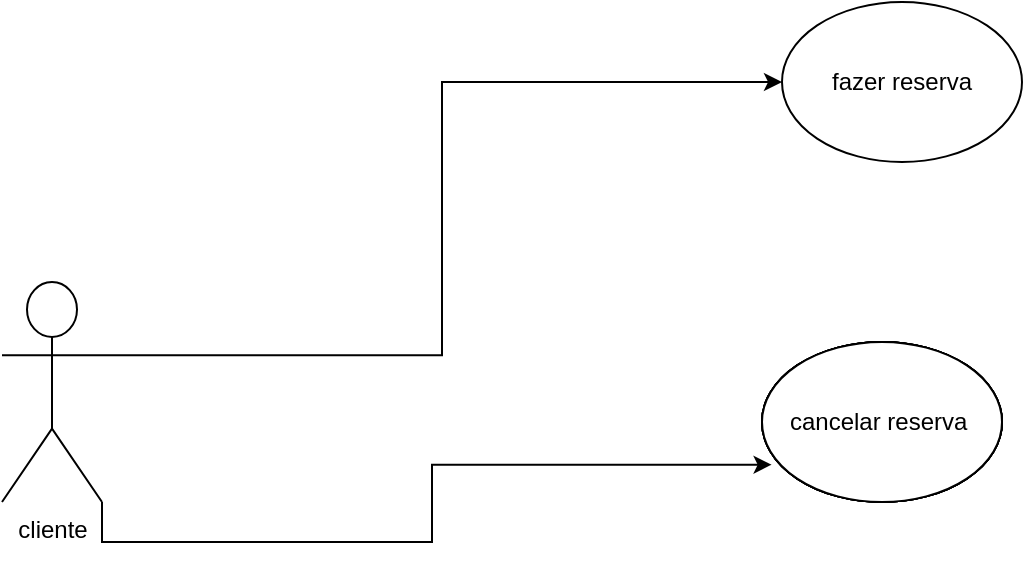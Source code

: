 <mxfile version="26.1.0">
  <diagram name="Página-1" id="wvY2CLTKkAh75T82Ji-e">
    <mxGraphModel dx="1290" dy="557" grid="1" gridSize="10" guides="1" tooltips="1" connect="1" arrows="1" fold="1" page="1" pageScale="1" pageWidth="827" pageHeight="1169" math="0" shadow="0">
      <root>
        <mxCell id="0" />
        <mxCell id="1" parent="0" />
        <mxCell id="7pHXMNplg2JcEEFQHmj6-13" value="" style="ellipse;whiteSpace=wrap;html=1;" vertex="1" parent="1">
          <mxGeometry x="530" y="570" width="120" height="80" as="geometry" />
        </mxCell>
        <mxCell id="7pHXMNplg2JcEEFQHmj6-14" value="" style="ellipse;whiteSpace=wrap;html=1;" vertex="1" parent="1">
          <mxGeometry x="530" y="570" width="120" height="80" as="geometry" />
        </mxCell>
        <mxCell id="7pHXMNplg2JcEEFQHmj6-15" value="" style="ellipse;whiteSpace=wrap;html=1;" vertex="1" parent="1">
          <mxGeometry x="530" y="570" width="120" height="80" as="geometry" />
        </mxCell>
        <mxCell id="7pHXMNplg2JcEEFQHmj6-16" value="" style="ellipse;whiteSpace=wrap;html=1;" vertex="1" parent="1">
          <mxGeometry x="530" y="570" width="120" height="80" as="geometry" />
        </mxCell>
        <mxCell id="7pHXMNplg2JcEEFQHmj6-17" value="cancelar reserva&amp;nbsp;" style="ellipse;whiteSpace=wrap;html=1;shadow=0;" vertex="1" parent="1">
          <mxGeometry x="530" y="570" width="120" height="80" as="geometry" />
        </mxCell>
        <mxCell id="7pHXMNplg2JcEEFQHmj6-18" value="fazer reserva" style="ellipse;whiteSpace=wrap;html=1;" vertex="1" parent="1">
          <mxGeometry x="540" y="400" width="120" height="80" as="geometry" />
        </mxCell>
        <mxCell id="7pHXMNplg2JcEEFQHmj6-21" style="edgeStyle=orthogonalEdgeStyle;rounded=0;orthogonalLoop=1;jettySize=auto;html=1;exitX=1;exitY=0.333;exitDx=0;exitDy=0;exitPerimeter=0;entryX=0;entryY=0.5;entryDx=0;entryDy=0;" edge="1" parent="1" source="7pHXMNplg2JcEEFQHmj6-20" target="7pHXMNplg2JcEEFQHmj6-18">
          <mxGeometry relative="1" as="geometry" />
        </mxCell>
        <mxCell id="7pHXMNplg2JcEEFQHmj6-20" value="cliente" style="shape=umlActor;verticalLabelPosition=bottom;verticalAlign=top;html=1;outlineConnect=0;" vertex="1" parent="1">
          <mxGeometry x="150" y="540" width="50" height="110" as="geometry" />
        </mxCell>
        <mxCell id="7pHXMNplg2JcEEFQHmj6-22" style="edgeStyle=orthogonalEdgeStyle;rounded=0;orthogonalLoop=1;jettySize=auto;html=1;exitX=1;exitY=1;exitDx=0;exitDy=0;exitPerimeter=0;entryX=0.04;entryY=0.767;entryDx=0;entryDy=0;entryPerimeter=0;" edge="1" parent="1" source="7pHXMNplg2JcEEFQHmj6-20" target="7pHXMNplg2JcEEFQHmj6-17">
          <mxGeometry relative="1" as="geometry" />
        </mxCell>
      </root>
    </mxGraphModel>
  </diagram>
</mxfile>
